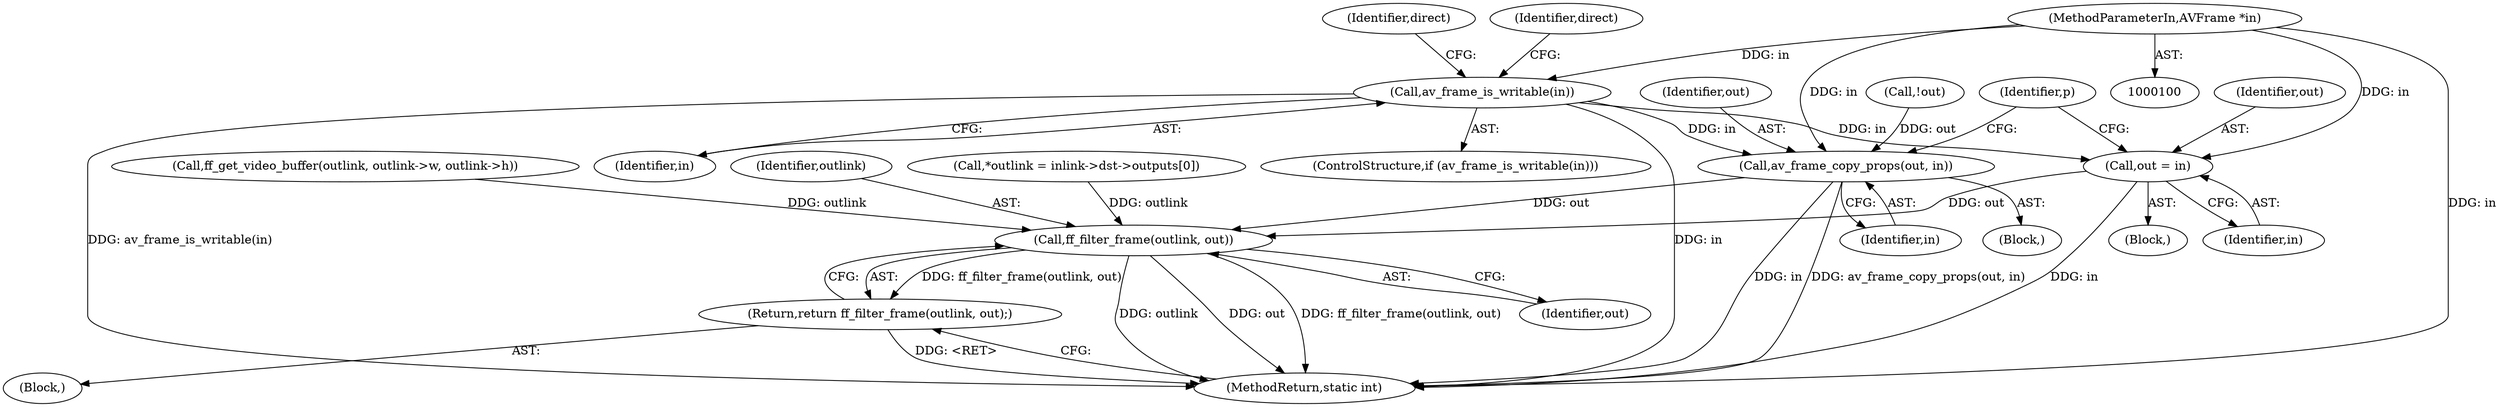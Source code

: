 digraph "0_FFmpeg_e43a0a232dbf6d3c161823c2e07c52e76227a1bc_3@pointer" {
"1000102" [label="(MethodParameterIn,AVFrame *in)"];
"1000126" [label="(Call,av_frame_is_writable(in))"];
"1000132" [label="(Call,out = in)"];
"1000297" [label="(Call,ff_filter_frame(outlink, out))"];
"1000296" [label="(Return,return ff_filter_frame(outlink, out);)"];
"1000160" [label="(Call,av_frame_copy_props(out, in))"];
"1000300" [label="(MethodReturn,static int)"];
"1000138" [label="(Identifier,direct)"];
"1000165" [label="(Identifier,p)"];
"1000130" [label="(Identifier,direct)"];
"1000126" [label="(Call,av_frame_is_writable(in))"];
"1000103" [label="(Block,)"];
"1000298" [label="(Identifier,outlink)"];
"1000132" [label="(Call,out = in)"];
"1000127" [label="(Identifier,in)"];
"1000113" [label="(Call,*outlink = inlink->dst->outputs[0])"];
"1000162" [label="(Identifier,in)"];
"1000299" [label="(Identifier,out)"];
"1000296" [label="(Return,return ff_filter_frame(outlink, out);)"];
"1000102" [label="(MethodParameterIn,AVFrame *in)"];
"1000128" [label="(Block,)"];
"1000151" [label="(Call,!out)"];
"1000125" [label="(ControlStructure,if (av_frame_is_writable(in)))"];
"1000297" [label="(Call,ff_filter_frame(outlink, out))"];
"1000142" [label="(Call,ff_get_video_buffer(outlink, outlink->w, outlink->h))"];
"1000133" [label="(Identifier,out)"];
"1000160" [label="(Call,av_frame_copy_props(out, in))"];
"1000136" [label="(Block,)"];
"1000161" [label="(Identifier,out)"];
"1000134" [label="(Identifier,in)"];
"1000102" -> "1000100"  [label="AST: "];
"1000102" -> "1000300"  [label="DDG: in"];
"1000102" -> "1000126"  [label="DDG: in"];
"1000102" -> "1000132"  [label="DDG: in"];
"1000102" -> "1000160"  [label="DDG: in"];
"1000126" -> "1000125"  [label="AST: "];
"1000126" -> "1000127"  [label="CFG: "];
"1000127" -> "1000126"  [label="AST: "];
"1000130" -> "1000126"  [label="CFG: "];
"1000138" -> "1000126"  [label="CFG: "];
"1000126" -> "1000300"  [label="DDG: in"];
"1000126" -> "1000300"  [label="DDG: av_frame_is_writable(in)"];
"1000126" -> "1000132"  [label="DDG: in"];
"1000126" -> "1000160"  [label="DDG: in"];
"1000132" -> "1000128"  [label="AST: "];
"1000132" -> "1000134"  [label="CFG: "];
"1000133" -> "1000132"  [label="AST: "];
"1000134" -> "1000132"  [label="AST: "];
"1000165" -> "1000132"  [label="CFG: "];
"1000132" -> "1000300"  [label="DDG: in"];
"1000132" -> "1000297"  [label="DDG: out"];
"1000297" -> "1000296"  [label="AST: "];
"1000297" -> "1000299"  [label="CFG: "];
"1000298" -> "1000297"  [label="AST: "];
"1000299" -> "1000297"  [label="AST: "];
"1000296" -> "1000297"  [label="CFG: "];
"1000297" -> "1000300"  [label="DDG: outlink"];
"1000297" -> "1000300"  [label="DDG: out"];
"1000297" -> "1000300"  [label="DDG: ff_filter_frame(outlink, out)"];
"1000297" -> "1000296"  [label="DDG: ff_filter_frame(outlink, out)"];
"1000113" -> "1000297"  [label="DDG: outlink"];
"1000142" -> "1000297"  [label="DDG: outlink"];
"1000160" -> "1000297"  [label="DDG: out"];
"1000296" -> "1000103"  [label="AST: "];
"1000300" -> "1000296"  [label="CFG: "];
"1000296" -> "1000300"  [label="DDG: <RET>"];
"1000160" -> "1000136"  [label="AST: "];
"1000160" -> "1000162"  [label="CFG: "];
"1000161" -> "1000160"  [label="AST: "];
"1000162" -> "1000160"  [label="AST: "];
"1000165" -> "1000160"  [label="CFG: "];
"1000160" -> "1000300"  [label="DDG: av_frame_copy_props(out, in)"];
"1000160" -> "1000300"  [label="DDG: in"];
"1000151" -> "1000160"  [label="DDG: out"];
}
